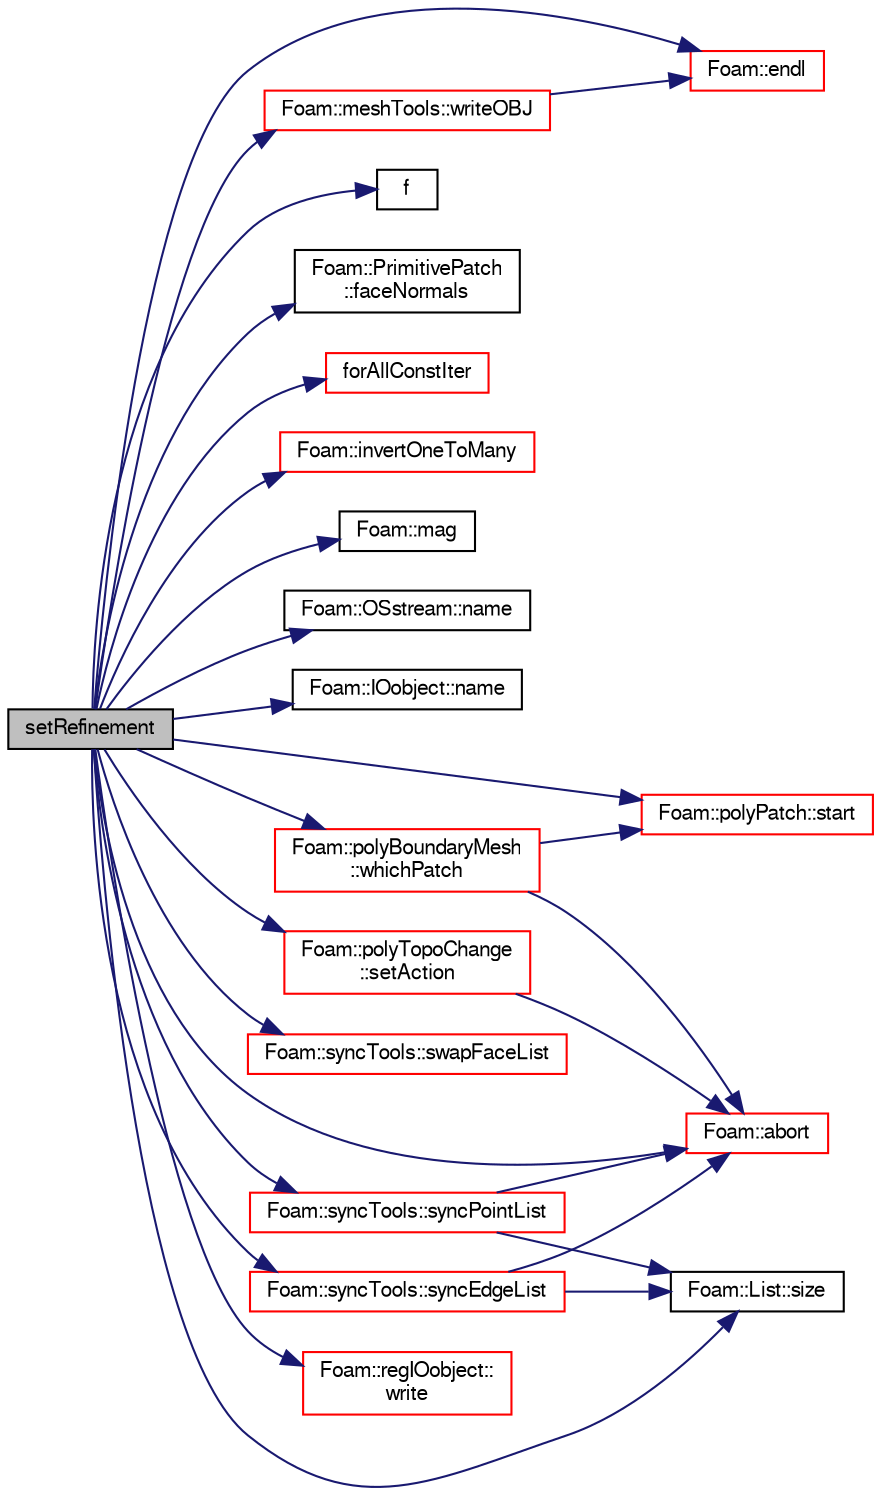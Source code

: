 digraph "setRefinement"
{
  bgcolor="transparent";
  edge [fontname="FreeSans",fontsize="10",labelfontname="FreeSans",labelfontsize="10"];
  node [fontname="FreeSans",fontsize="10",shape=record];
  rankdir="LR";
  Node986 [label="setRefinement",height=0.2,width=0.4,color="black", fillcolor="grey75", style="filled", fontcolor="black"];
  Node986 -> Node987 [color="midnightblue",fontsize="10",style="solid",fontname="FreeSans"];
  Node987 [label="Foam::abort",height=0.2,width=0.4,color="red",URL="$a21124.html#a447107a607d03e417307c203fa5fb44b"];
  Node986 -> Node995 [color="midnightblue",fontsize="10",style="solid",fontname="FreeSans"];
  Node995 [label="Foam::endl",height=0.2,width=0.4,color="red",URL="$a21124.html#a2db8fe02a0d3909e9351bb4275b23ce4",tooltip="Add newline and flush stream. "];
  Node986 -> Node1030 [color="midnightblue",fontsize="10",style="solid",fontname="FreeSans"];
  Node1030 [label="f",height=0.2,width=0.4,color="black",URL="$a17900.html#a888be93833ac7a23170555c69c690288"];
  Node986 -> Node1031 [color="midnightblue",fontsize="10",style="solid",fontname="FreeSans"];
  Node1031 [label="Foam::PrimitivePatch\l::faceNormals",height=0.2,width=0.4,color="black",URL="$a27538.html#ad96a54bba336ea57f59f0da350d3c265",tooltip="Return face normals for patch. "];
  Node986 -> Node1032 [color="midnightblue",fontsize="10",style="solid",fontname="FreeSans"];
  Node1032 [label="forAllConstIter",height=0.2,width=0.4,color="red",URL="$a38141.html#ae21e2836509b0fa7f7cedf6493b11b09"];
  Node986 -> Node1290 [color="midnightblue",fontsize="10",style="solid",fontname="FreeSans"];
  Node1290 [label="Foam::invertOneToMany",height=0.2,width=0.4,color="red",URL="$a21124.html#a5da5e7d950073675f3b3d26323a640db",tooltip="Invert one-to-many map. Unmapped elements will be size 0. "];
  Node986 -> Node1098 [color="midnightblue",fontsize="10",style="solid",fontname="FreeSans"];
  Node1098 [label="Foam::mag",height=0.2,width=0.4,color="black",URL="$a21124.html#a929da2a3fdcf3dacbbe0487d3a330dae"];
  Node986 -> Node1291 [color="midnightblue",fontsize="10",style="solid",fontname="FreeSans"];
  Node1291 [label="Foam::OSstream::name",height=0.2,width=0.4,color="black",URL="$a26290.html#a41b2d01e5fd6e1bc71a895d8b8a86308",tooltip="Return the name of the stream. "];
  Node986 -> Node1053 [color="midnightblue",fontsize="10",style="solid",fontname="FreeSans"];
  Node1053 [label="Foam::IOobject::name",height=0.2,width=0.4,color="black",URL="$a26142.html#acc80e00a8ac919288fb55bd14cc88bf6",tooltip="Return name. "];
  Node986 -> Node1292 [color="midnightblue",fontsize="10",style="solid",fontname="FreeSans"];
  Node1292 [label="Foam::polyTopoChange\l::setAction",height=0.2,width=0.4,color="red",URL="$a21678.html#a40a23962b792d24f4cb999f5b55aece2",tooltip="For compatibility with polyTopoChange: set topological action. "];
  Node1292 -> Node987 [color="midnightblue",fontsize="10",style="solid",fontname="FreeSans"];
  Node986 -> Node1086 [color="midnightblue",fontsize="10",style="solid",fontname="FreeSans"];
  Node1086 [label="Foam::List::size",height=0.2,width=0.4,color="black",URL="$a25694.html#a8a5f6fa29bd4b500caf186f60245b384",tooltip="Override size to be inconsistent with allocated storage. "];
  Node986 -> Node1387 [color="midnightblue",fontsize="10",style="solid",fontname="FreeSans"];
  Node1387 [label="Foam::polyPatch::start",height=0.2,width=0.4,color="red",URL="$a27478.html#a6bfd3e3abb11e98bdb4b98671cec1234",tooltip="Return start label of this patch in the polyMesh face list. "];
  Node986 -> Node1395 [color="midnightblue",fontsize="10",style="solid",fontname="FreeSans"];
  Node1395 [label="Foam::syncTools::swapFaceList",height=0.2,width=0.4,color="red",URL="$a27502.html#a0a2ccad77335dc7f9439d3933cf109e0",tooltip="Swap coupled face values. "];
  Node986 -> Node1446 [color="midnightblue",fontsize="10",style="solid",fontname="FreeSans"];
  Node1446 [label="Foam::syncTools::syncEdgeList",height=0.2,width=0.4,color="red",URL="$a27502.html#a5ed3e64d2ef89e3823674727ea1b3d58",tooltip="Synchronize values on all mesh edges. "];
  Node1446 -> Node1086 [color="midnightblue",fontsize="10",style="solid",fontname="FreeSans"];
  Node1446 -> Node987 [color="midnightblue",fontsize="10",style="solid",fontname="FreeSans"];
  Node986 -> Node1444 [color="midnightblue",fontsize="10",style="solid",fontname="FreeSans"];
  Node1444 [label="Foam::syncTools::syncPointList",height=0.2,width=0.4,color="red",URL="$a27502.html#a197ed77a9101bdfb37253bd3f507c017",tooltip="Synchronize values on all mesh points. "];
  Node1444 -> Node1086 [color="midnightblue",fontsize="10",style="solid",fontname="FreeSans"];
  Node1444 -> Node987 [color="midnightblue",fontsize="10",style="solid",fontname="FreeSans"];
  Node986 -> Node1463 [color="midnightblue",fontsize="10",style="solid",fontname="FreeSans"];
  Node1463 [label="Foam::polyBoundaryMesh\l::whichPatch",height=0.2,width=0.4,color="red",URL="$a27402.html#aa2ff13fd90903c4f4cdfe81b48b2bb92",tooltip="Return patch index for a given face label. "];
  Node1463 -> Node987 [color="midnightblue",fontsize="10",style="solid",fontname="FreeSans"];
  Node1463 -> Node1387 [color="midnightblue",fontsize="10",style="solid",fontname="FreeSans"];
  Node986 -> Node1281 [color="midnightblue",fontsize="10",style="solid",fontname="FreeSans"];
  Node1281 [label="Foam::regIOobject::\lwrite",height=0.2,width=0.4,color="red",URL="$a26334.html#ad48b7b943e88478c15879659cce7aebc",tooltip="Write using setting from DB. "];
  Node986 -> Node1421 [color="midnightblue",fontsize="10",style="solid",fontname="FreeSans"];
  Node1421 [label="Foam::meshTools::writeOBJ",height=0.2,width=0.4,color="red",URL="$a21153.html#afd76c6ccc8ee4a5957f0232218167c17",tooltip="Write obj representation of point. "];
  Node1421 -> Node995 [color="midnightblue",fontsize="10",style="solid",fontname="FreeSans"];
}
